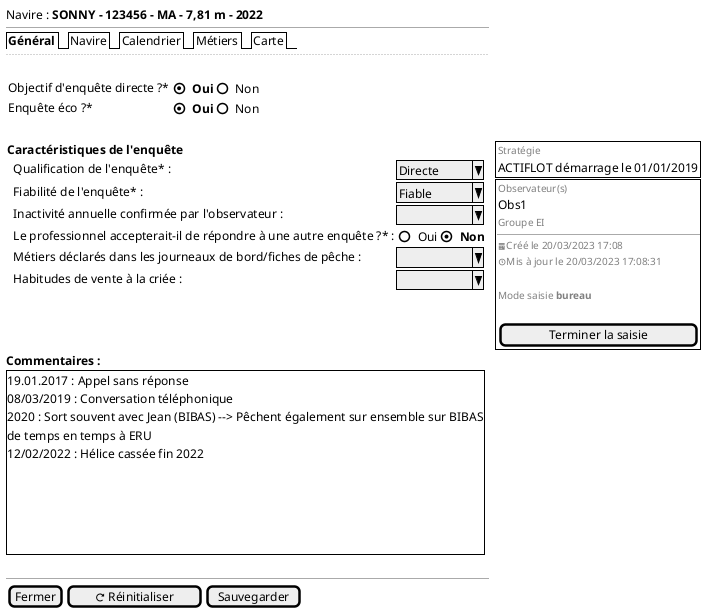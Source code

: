 @startsalt
{
  Navire : <b>SONNY - 123456 - MA - 7,81 m - 2022
  --
  {/ <b>Général | Navire | Calendrier | Métiers | Carte}
  ..
  .
  {{
    Objectif d'enquête directe ?* | { (X) <b>Oui | () Non}
    Enquête éco ?* | { (X) <b>Oui | () Non }} |
  }
  .
  {
  <b>Caractéristiques de l'enquête
     {
     . | Qualification de l'enquête* : | ^Directe  ^
     . | Fiabilité de l'enquête* : | ^Fiable   ^
     . | Inactivité annuelle confirmée par l'observateur : | ^         ^
     . | Le professionnel accepterait-il de répondre à une autre enquête ?* : | { () Oui | (X) <b>Non }
     . | Métiers déclarés dans les journeaux de bord/fiches de pêche : | ^         ^
     . | Habitudes de vente à la criée : | ^         ^
     }
  } . {{+
                           {
                           <font color=grey size=10>Stratégie
                           ACTIFLOT démarrage le 01/01/2019
                           }}
                           {+
                           {
                           <font color=grey size=10>Observateur(s)
                           Obs1
                           <font color=grey size=10>Groupe EI
                           --
                           <font color=grey size=10><&calendar>Créé le 20/03/2023 17:08
                           <font color=grey size=10><&clock>Mis à jour le 20/03/2023 17:08:31
                           .
                           <font color=grey size=10>Mode saisie <b>bureau
                           .
                           [ Terminer la saisie     ]
                           }}}
    <b>Commentaires :
         {+ 19.01.2017 : Appel sans réponse
            08/03/2019 : Conversation téléphonique
            2020 : Sort souvent avec Jean (BIBAS) --> Pêchent également sur ensemble sur BIBAS
            de temps en temps à ERU
            12/02/2022 : Hélice cassée fin 2022
            .
            .
            .
            .
            .
         }
  .
  --
  { [Fermer] | [<&reload> Réinitialiser] | [Sauvegarder] }
}
@endsalt
